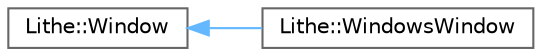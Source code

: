 digraph "Graphical Class Hierarchy"
{
 // LATEX_PDF_SIZE
  bgcolor="transparent";
  edge [fontname=Helvetica,fontsize=10,labelfontname=Helvetica,labelfontsize=10];
  node [fontname=Helvetica,fontsize=10,shape=box,height=0.2,width=0.4];
  rankdir="LR";
  Node0 [id="Node000000",label="Lithe::Window",height=0.2,width=0.4,color="grey40", fillcolor="white", style="filled",URL="$class_lithe_1_1_window.html",tooltip=" "];
  Node0 -> Node1 [id="edge13_Node000000_Node000001",dir="back",color="steelblue1",style="solid",tooltip=" "];
  Node1 [id="Node000001",label="Lithe::WindowsWindow",height=0.2,width=0.4,color="grey40", fillcolor="white", style="filled",URL="$class_lithe_1_1_windows_window.html",tooltip="Specialisation for a Windows window."];
}
